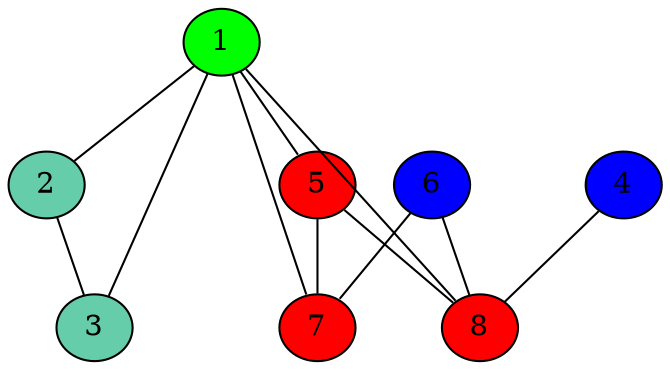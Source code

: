 graph G {
  graph [splines=false overlap=false]
  node  [shape=ellipse, width=0.3, height=0.3]
  1 [style=filled, fillcolor="green"];
  2 [style=filled, fillcolor="aquamarine3"];
  3 [style=filled, fillcolor="aquamarine3"];
  4 [style=filled, fillcolor="blue"];
  5 [style=filled, fillcolor="red"];
  6 [style=filled, fillcolor="blue"];
  7 [style=filled, fillcolor="red"];
  8 [style=filled, fillcolor="red"];
  1 -- 2;
  1 -- 3;
  1 -- 5;
  1 -- 7;
  1 -- 8;
  2 -- 3;
  4 -- 8;
  5 -- 7;
  5 -- 8;
  6 -- 7;
  6 -- 8;
}
